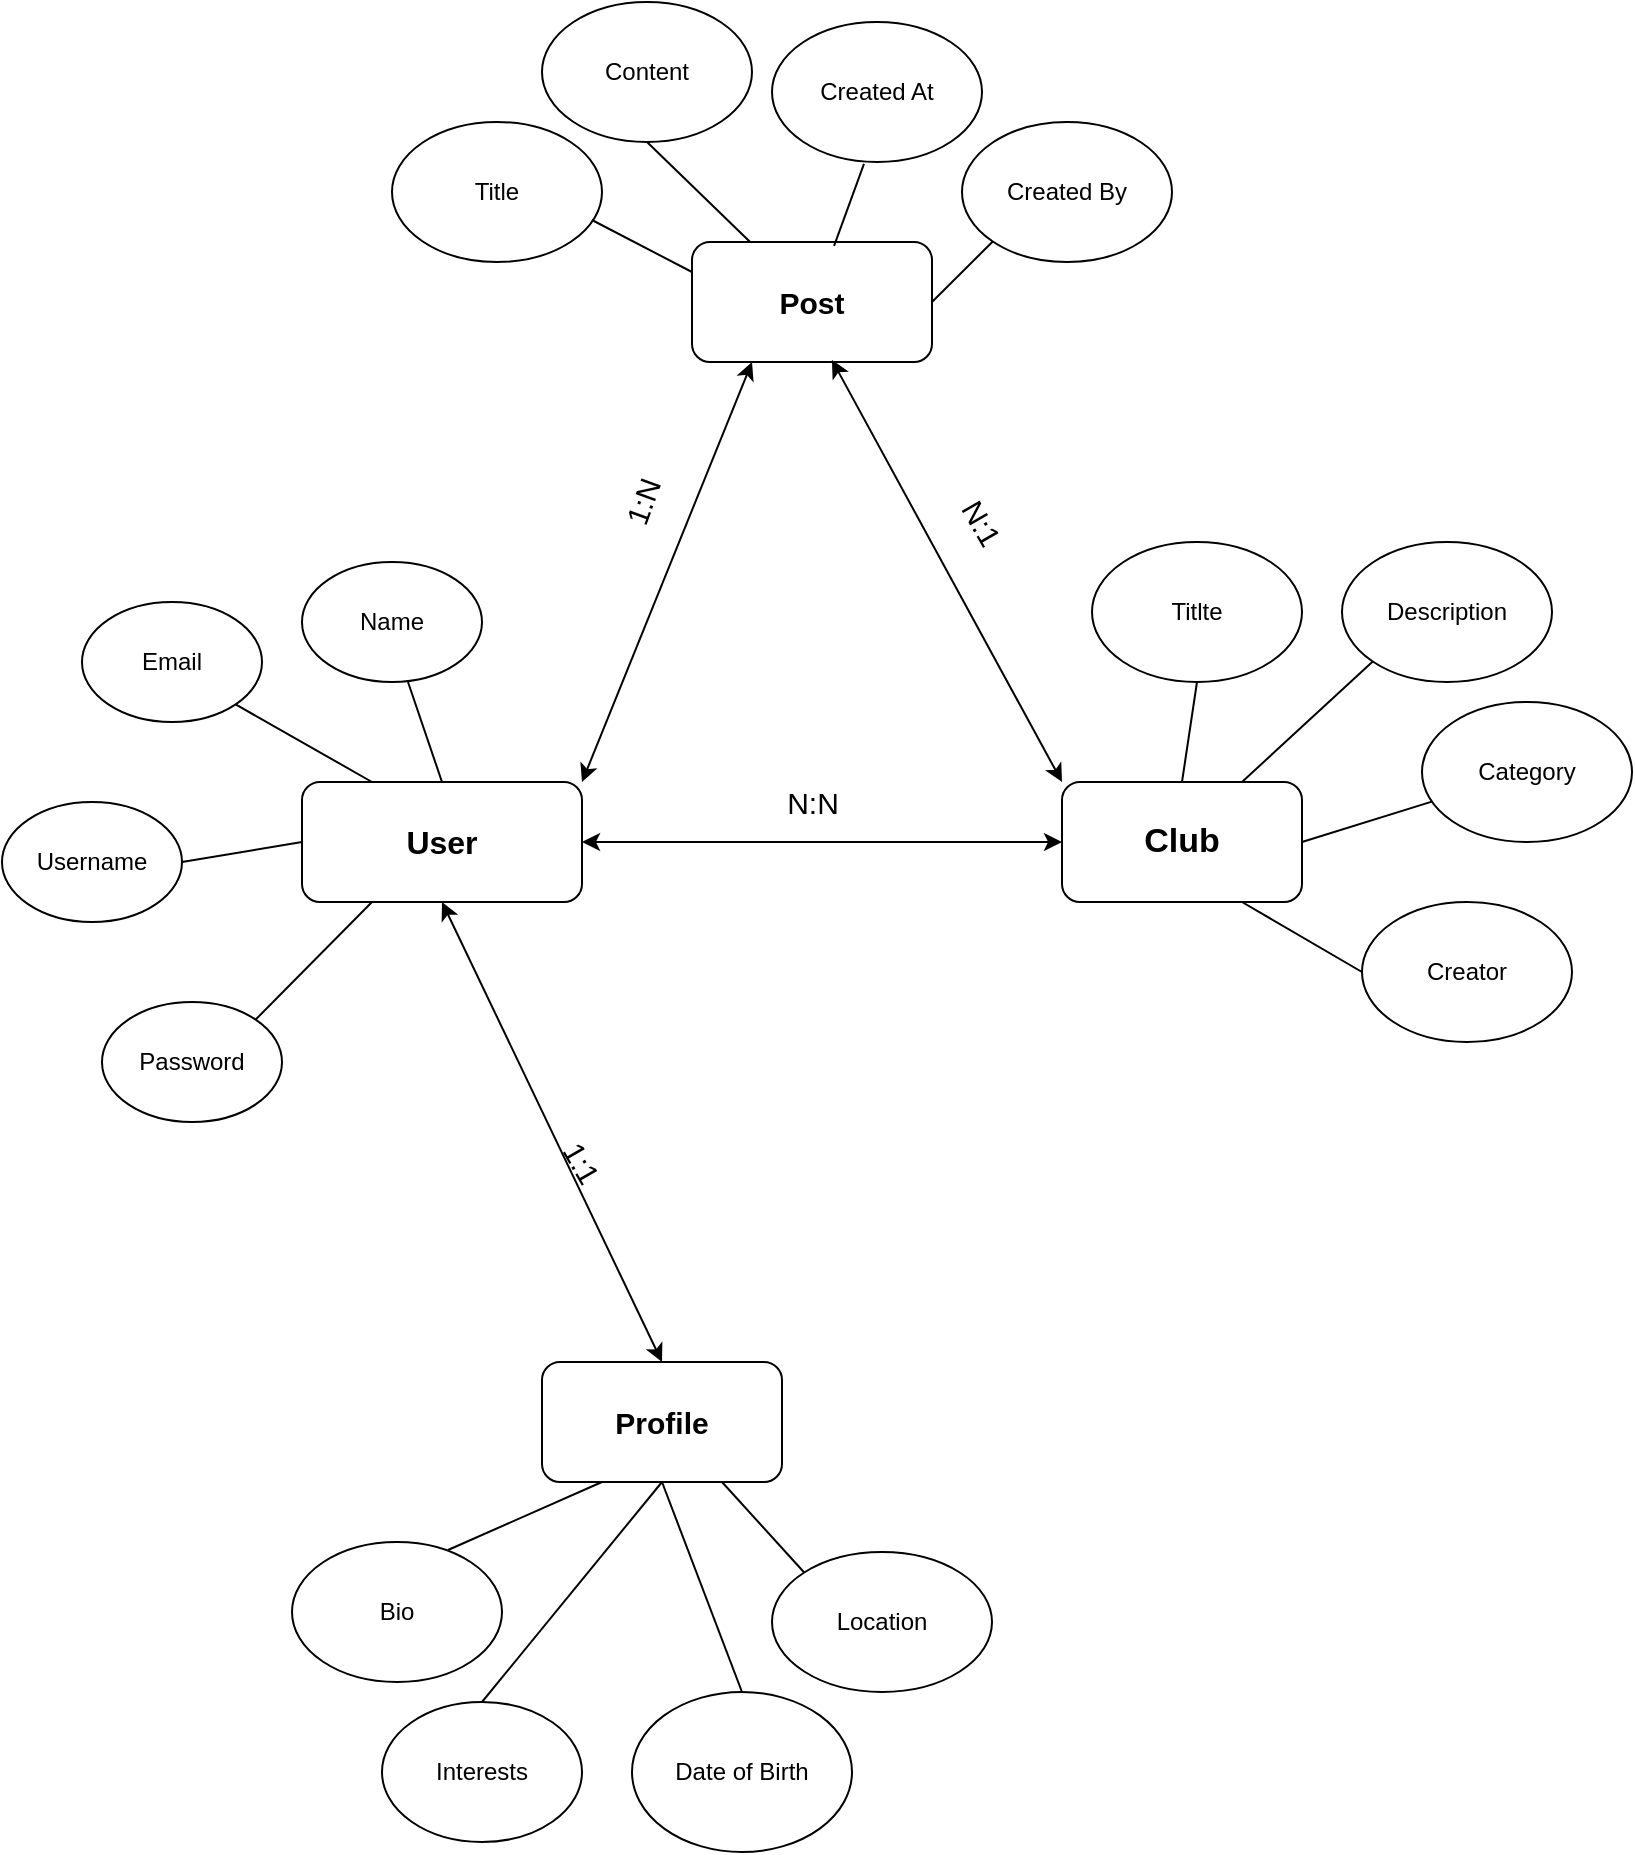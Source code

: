 <mxfile version="15.0.3" type="github">
  <diagram id="R2lEEEUBdFMjLlhIrx00" name="Page-1">
    <mxGraphModel dx="868" dy="464" grid="1" gridSize="10" guides="1" tooltips="1" connect="1" arrows="1" fold="1" page="1" pageScale="1" pageWidth="850" pageHeight="1100" math="0" shadow="0" extFonts="Permanent Marker^https://fonts.googleapis.com/css?family=Permanent+Marker">
      <root>
        <mxCell id="0" />
        <mxCell id="1" parent="0" />
        <mxCell id="jvarzodGkXvsKdxR9Tx0-2" value="&lt;b&gt;&lt;font style=&quot;font-size: 16px&quot;&gt;User&lt;/font&gt;&lt;/b&gt;" style="rounded=1;whiteSpace=wrap;html=1;" vertex="1" parent="1">
          <mxGeometry x="170" y="420" width="140" height="60" as="geometry" />
        </mxCell>
        <mxCell id="jvarzodGkXvsKdxR9Tx0-3" value="Username" style="ellipse;whiteSpace=wrap;html=1;" vertex="1" parent="1">
          <mxGeometry x="20" y="430" width="90" height="60" as="geometry" />
        </mxCell>
        <mxCell id="jvarzodGkXvsKdxR9Tx0-4" value="Email" style="ellipse;whiteSpace=wrap;html=1;" vertex="1" parent="1">
          <mxGeometry x="60" y="330" width="90" height="60" as="geometry" />
        </mxCell>
        <mxCell id="jvarzodGkXvsKdxR9Tx0-5" value="Name" style="ellipse;whiteSpace=wrap;html=1;" vertex="1" parent="1">
          <mxGeometry x="170" y="310" width="90" height="60" as="geometry" />
        </mxCell>
        <mxCell id="jvarzodGkXvsKdxR9Tx0-6" value="Password" style="ellipse;whiteSpace=wrap;html=1;" vertex="1" parent="1">
          <mxGeometry x="70" y="530" width="90" height="60" as="geometry" />
        </mxCell>
        <mxCell id="jvarzodGkXvsKdxR9Tx0-9" value="" style="endArrow=none;html=1;exitX=0.5;exitY=0;exitDx=0;exitDy=0;" edge="1" parent="1" source="jvarzodGkXvsKdxR9Tx0-2">
          <mxGeometry width="50" height="50" relative="1" as="geometry">
            <mxPoint x="400" y="570" as="sourcePoint" />
            <mxPoint x="223" y="370" as="targetPoint" />
          </mxGeometry>
        </mxCell>
        <mxCell id="jvarzodGkXvsKdxR9Tx0-10" value="" style="endArrow=none;html=1;exitX=1;exitY=1;exitDx=0;exitDy=0;entryX=0.25;entryY=0;entryDx=0;entryDy=0;" edge="1" parent="1" source="jvarzodGkXvsKdxR9Tx0-4" target="jvarzodGkXvsKdxR9Tx0-2">
          <mxGeometry width="50" height="50" relative="1" as="geometry">
            <mxPoint x="400" y="570" as="sourcePoint" />
            <mxPoint x="450" y="520" as="targetPoint" />
          </mxGeometry>
        </mxCell>
        <mxCell id="jvarzodGkXvsKdxR9Tx0-11" value="" style="endArrow=none;html=1;exitX=1;exitY=0.5;exitDx=0;exitDy=0;entryX=0;entryY=0.5;entryDx=0;entryDy=0;" edge="1" parent="1" source="jvarzodGkXvsKdxR9Tx0-3" target="jvarzodGkXvsKdxR9Tx0-2">
          <mxGeometry width="50" height="50" relative="1" as="geometry">
            <mxPoint x="400" y="570" as="sourcePoint" />
            <mxPoint x="450" y="520" as="targetPoint" />
          </mxGeometry>
        </mxCell>
        <mxCell id="jvarzodGkXvsKdxR9Tx0-12" value="" style="endArrow=none;html=1;exitX=1;exitY=0;exitDx=0;exitDy=0;entryX=0.25;entryY=1;entryDx=0;entryDy=0;" edge="1" parent="1" source="jvarzodGkXvsKdxR9Tx0-6" target="jvarzodGkXvsKdxR9Tx0-2">
          <mxGeometry width="50" height="50" relative="1" as="geometry">
            <mxPoint x="400" y="570" as="sourcePoint" />
            <mxPoint x="450" y="520" as="targetPoint" />
          </mxGeometry>
        </mxCell>
        <mxCell id="jvarzodGkXvsKdxR9Tx0-13" value="&lt;font style=&quot;font-size: 17px&quot;&gt;&lt;b&gt;Club&lt;/b&gt;&lt;/font&gt;" style="rounded=1;whiteSpace=wrap;html=1;" vertex="1" parent="1">
          <mxGeometry x="550" y="420" width="120" height="60" as="geometry" />
        </mxCell>
        <mxCell id="jvarzodGkXvsKdxR9Tx0-14" value="Titlte" style="ellipse;whiteSpace=wrap;html=1;" vertex="1" parent="1">
          <mxGeometry x="565" y="300" width="105" height="70" as="geometry" />
        </mxCell>
        <mxCell id="jvarzodGkXvsKdxR9Tx0-15" value="Description" style="ellipse;whiteSpace=wrap;html=1;" vertex="1" parent="1">
          <mxGeometry x="690" y="300" width="105" height="70" as="geometry" />
        </mxCell>
        <mxCell id="jvarzodGkXvsKdxR9Tx0-16" value="Category" style="ellipse;whiteSpace=wrap;html=1;" vertex="1" parent="1">
          <mxGeometry x="730" y="380" width="105" height="70" as="geometry" />
        </mxCell>
        <mxCell id="jvarzodGkXvsKdxR9Tx0-17" value="Creator" style="ellipse;whiteSpace=wrap;html=1;" vertex="1" parent="1">
          <mxGeometry x="700" y="480" width="105" height="70" as="geometry" />
        </mxCell>
        <mxCell id="jvarzodGkXvsKdxR9Tx0-18" value="" style="endArrow=none;html=1;entryX=0.5;entryY=1;entryDx=0;entryDy=0;exitX=0.5;exitY=0;exitDx=0;exitDy=0;" edge="1" parent="1" source="jvarzodGkXvsKdxR9Tx0-13" target="jvarzodGkXvsKdxR9Tx0-14">
          <mxGeometry width="50" height="50" relative="1" as="geometry">
            <mxPoint x="400" y="660" as="sourcePoint" />
            <mxPoint x="450" y="610" as="targetPoint" />
          </mxGeometry>
        </mxCell>
        <mxCell id="jvarzodGkXvsKdxR9Tx0-19" value="" style="endArrow=none;html=1;entryX=0;entryY=1;entryDx=0;entryDy=0;exitX=0.75;exitY=0;exitDx=0;exitDy=0;" edge="1" parent="1" source="jvarzodGkXvsKdxR9Tx0-13" target="jvarzodGkXvsKdxR9Tx0-15">
          <mxGeometry width="50" height="50" relative="1" as="geometry">
            <mxPoint x="400" y="560" as="sourcePoint" />
            <mxPoint x="450" y="510" as="targetPoint" />
          </mxGeometry>
        </mxCell>
        <mxCell id="jvarzodGkXvsKdxR9Tx0-20" value="" style="endArrow=none;html=1;exitX=1;exitY=0.5;exitDx=0;exitDy=0;" edge="1" parent="1" source="jvarzodGkXvsKdxR9Tx0-13" target="jvarzodGkXvsKdxR9Tx0-16">
          <mxGeometry width="50" height="50" relative="1" as="geometry">
            <mxPoint x="400" y="560" as="sourcePoint" />
            <mxPoint x="450" y="510" as="targetPoint" />
          </mxGeometry>
        </mxCell>
        <mxCell id="jvarzodGkXvsKdxR9Tx0-21" value="" style="endArrow=none;html=1;entryX=0;entryY=0.5;entryDx=0;entryDy=0;exitX=0.75;exitY=1;exitDx=0;exitDy=0;" edge="1" parent="1" source="jvarzodGkXvsKdxR9Tx0-13" target="jvarzodGkXvsKdxR9Tx0-17">
          <mxGeometry width="50" height="50" relative="1" as="geometry">
            <mxPoint x="400" y="560" as="sourcePoint" />
            <mxPoint x="450" y="510" as="targetPoint" />
          </mxGeometry>
        </mxCell>
        <mxCell id="jvarzodGkXvsKdxR9Tx0-22" value="" style="endArrow=classic;startArrow=classic;html=1;entryX=0;entryY=0.5;entryDx=0;entryDy=0;exitX=1;exitY=0.5;exitDx=0;exitDy=0;" edge="1" parent="1" source="jvarzodGkXvsKdxR9Tx0-2" target="jvarzodGkXvsKdxR9Tx0-13">
          <mxGeometry width="50" height="50" relative="1" as="geometry">
            <mxPoint x="400" y="560" as="sourcePoint" />
            <mxPoint x="450" y="510" as="targetPoint" />
          </mxGeometry>
        </mxCell>
        <mxCell id="jvarzodGkXvsKdxR9Tx0-23" value="&lt;font style=&quot;font-size: 15px&quot;&gt;N:N&lt;/font&gt;" style="text;html=1;resizable=0;autosize=1;align=center;verticalAlign=middle;points=[];fillColor=none;strokeColor=none;rounded=0;" vertex="1" parent="1">
          <mxGeometry x="405" y="420" width="40" height="20" as="geometry" />
        </mxCell>
        <mxCell id="jvarzodGkXvsKdxR9Tx0-24" value="&lt;b&gt;&lt;font style=&quot;font-size: 15px&quot;&gt;Post&lt;/font&gt;&lt;/b&gt;" style="rounded=1;whiteSpace=wrap;html=1;" vertex="1" parent="1">
          <mxGeometry x="365" y="150" width="120" height="60" as="geometry" />
        </mxCell>
        <mxCell id="jvarzodGkXvsKdxR9Tx0-25" value="Content" style="ellipse;whiteSpace=wrap;html=1;" vertex="1" parent="1">
          <mxGeometry x="290" y="30" width="105" height="70" as="geometry" />
        </mxCell>
        <mxCell id="jvarzodGkXvsKdxR9Tx0-26" value="Created At" style="ellipse;whiteSpace=wrap;html=1;" vertex="1" parent="1">
          <mxGeometry x="405" y="40" width="105" height="70" as="geometry" />
        </mxCell>
        <mxCell id="jvarzodGkXvsKdxR9Tx0-27" value="Created By" style="ellipse;whiteSpace=wrap;html=1;" vertex="1" parent="1">
          <mxGeometry x="500" y="90" width="105" height="70" as="geometry" />
        </mxCell>
        <mxCell id="jvarzodGkXvsKdxR9Tx0-28" value="Title" style="ellipse;whiteSpace=wrap;html=1;" vertex="1" parent="1">
          <mxGeometry x="215" y="90" width="105" height="70" as="geometry" />
        </mxCell>
        <mxCell id="jvarzodGkXvsKdxR9Tx0-29" value="" style="endArrow=none;html=1;entryX=0.952;entryY=0.7;entryDx=0;entryDy=0;exitX=0;exitY=0.25;exitDx=0;exitDy=0;entryPerimeter=0;" edge="1" parent="1" source="jvarzodGkXvsKdxR9Tx0-24" target="jvarzodGkXvsKdxR9Tx0-28">
          <mxGeometry width="50" height="50" relative="1" as="geometry">
            <mxPoint x="400" y="260" as="sourcePoint" />
            <mxPoint x="450" y="210" as="targetPoint" />
          </mxGeometry>
        </mxCell>
        <mxCell id="jvarzodGkXvsKdxR9Tx0-30" value="" style="endArrow=none;html=1;entryX=0.5;entryY=1;entryDx=0;entryDy=0;" edge="1" parent="1" source="jvarzodGkXvsKdxR9Tx0-24" target="jvarzodGkXvsKdxR9Tx0-25">
          <mxGeometry width="50" height="50" relative="1" as="geometry">
            <mxPoint x="400" y="260" as="sourcePoint" />
            <mxPoint x="450" y="210" as="targetPoint" />
          </mxGeometry>
        </mxCell>
        <mxCell id="jvarzodGkXvsKdxR9Tx0-31" value="" style="endArrow=none;html=1;entryX=0.438;entryY=1.014;entryDx=0;entryDy=0;entryPerimeter=0;exitX=0.592;exitY=0.033;exitDx=0;exitDy=0;exitPerimeter=0;" edge="1" parent="1" source="jvarzodGkXvsKdxR9Tx0-24" target="jvarzodGkXvsKdxR9Tx0-26">
          <mxGeometry width="50" height="50" relative="1" as="geometry">
            <mxPoint x="400" y="260" as="sourcePoint" />
            <mxPoint x="450" y="210" as="targetPoint" />
          </mxGeometry>
        </mxCell>
        <mxCell id="jvarzodGkXvsKdxR9Tx0-32" value="" style="endArrow=none;html=1;entryX=0;entryY=1;entryDx=0;entryDy=0;exitX=1;exitY=0.5;exitDx=0;exitDy=0;" edge="1" parent="1" source="jvarzodGkXvsKdxR9Tx0-24" target="jvarzodGkXvsKdxR9Tx0-27">
          <mxGeometry width="50" height="50" relative="1" as="geometry">
            <mxPoint x="400" y="260" as="sourcePoint" />
            <mxPoint x="450" y="210" as="targetPoint" />
          </mxGeometry>
        </mxCell>
        <mxCell id="jvarzodGkXvsKdxR9Tx0-33" value="" style="endArrow=classic;startArrow=classic;html=1;entryX=0.25;entryY=1;entryDx=0;entryDy=0;exitX=1;exitY=0;exitDx=0;exitDy=0;" edge="1" parent="1" source="jvarzodGkXvsKdxR9Tx0-2" target="jvarzodGkXvsKdxR9Tx0-24">
          <mxGeometry width="50" height="50" relative="1" as="geometry">
            <mxPoint x="300" y="430" as="sourcePoint" />
            <mxPoint x="450" y="410" as="targetPoint" />
          </mxGeometry>
        </mxCell>
        <mxCell id="jvarzodGkXvsKdxR9Tx0-34" value="&lt;font style=&quot;font-size: 15px&quot;&gt;1:N&lt;/font&gt;" style="text;html=1;resizable=0;autosize=1;align=center;verticalAlign=middle;points=[];fillColor=none;strokeColor=none;rounded=0;rotation=-70;" vertex="1" parent="1">
          <mxGeometry x="320" y="270" width="40" height="20" as="geometry" />
        </mxCell>
        <mxCell id="jvarzodGkXvsKdxR9Tx0-35" value="" style="endArrow=classic;startArrow=classic;html=1;entryX=0.583;entryY=0.983;entryDx=0;entryDy=0;entryPerimeter=0;exitX=0;exitY=0;exitDx=0;exitDy=0;" edge="1" parent="1" source="jvarzodGkXvsKdxR9Tx0-13" target="jvarzodGkXvsKdxR9Tx0-24">
          <mxGeometry width="50" height="50" relative="1" as="geometry">
            <mxPoint x="400" y="360" as="sourcePoint" />
            <mxPoint x="450" y="310" as="targetPoint" />
          </mxGeometry>
        </mxCell>
        <mxCell id="jvarzodGkXvsKdxR9Tx0-36" value="&lt;font style=&quot;font-size: 15px&quot;&gt;N:1&lt;/font&gt;" style="text;html=1;resizable=0;autosize=1;align=center;verticalAlign=middle;points=[];fillColor=none;strokeColor=none;rounded=0;rotation=60;" vertex="1" parent="1">
          <mxGeometry x="490" y="280" width="40" height="20" as="geometry" />
        </mxCell>
        <mxCell id="jvarzodGkXvsKdxR9Tx0-38" value="&lt;b&gt;&lt;font style=&quot;font-size: 15px&quot;&gt;Profile&lt;/font&gt;&lt;/b&gt;" style="rounded=1;whiteSpace=wrap;html=1;" vertex="1" parent="1">
          <mxGeometry x="290" y="710" width="120" height="60" as="geometry" />
        </mxCell>
        <mxCell id="jvarzodGkXvsKdxR9Tx0-39" value="Bio" style="ellipse;whiteSpace=wrap;html=1;" vertex="1" parent="1">
          <mxGeometry x="165" y="800" width="105" height="70" as="geometry" />
        </mxCell>
        <mxCell id="jvarzodGkXvsKdxR9Tx0-40" value="Interests" style="ellipse;whiteSpace=wrap;html=1;" vertex="1" parent="1">
          <mxGeometry x="210" y="880" width="100" height="70" as="geometry" />
        </mxCell>
        <mxCell id="jvarzodGkXvsKdxR9Tx0-41" value="Date of Birth" style="ellipse;whiteSpace=wrap;html=1;" vertex="1" parent="1">
          <mxGeometry x="335" y="875" width="110" height="80" as="geometry" />
        </mxCell>
        <mxCell id="jvarzodGkXvsKdxR9Tx0-42" value="Location" style="ellipse;whiteSpace=wrap;html=1;" vertex="1" parent="1">
          <mxGeometry x="405" y="805" width="110" height="70" as="geometry" />
        </mxCell>
        <mxCell id="jvarzodGkXvsKdxR9Tx0-43" value="" style="endArrow=none;html=1;exitX=0.743;exitY=0.057;exitDx=0;exitDy=0;exitPerimeter=0;entryX=0.25;entryY=1;entryDx=0;entryDy=0;" edge="1" parent="1" source="jvarzodGkXvsKdxR9Tx0-39" target="jvarzodGkXvsKdxR9Tx0-38">
          <mxGeometry width="50" height="50" relative="1" as="geometry">
            <mxPoint x="400" y="950" as="sourcePoint" />
            <mxPoint x="280" y="770" as="targetPoint" />
          </mxGeometry>
        </mxCell>
        <mxCell id="jvarzodGkXvsKdxR9Tx0-44" value="" style="endArrow=none;html=1;entryX=0.5;entryY=1;entryDx=0;entryDy=0;exitX=0.5;exitY=0;exitDx=0;exitDy=0;" edge="1" parent="1" source="jvarzodGkXvsKdxR9Tx0-40" target="jvarzodGkXvsKdxR9Tx0-38">
          <mxGeometry width="50" height="50" relative="1" as="geometry">
            <mxPoint x="400" y="950" as="sourcePoint" />
            <mxPoint x="450" y="900" as="targetPoint" />
          </mxGeometry>
        </mxCell>
        <mxCell id="jvarzodGkXvsKdxR9Tx0-45" value="" style="endArrow=none;html=1;entryX=0.5;entryY=1;entryDx=0;entryDy=0;exitX=0.5;exitY=0;exitDx=0;exitDy=0;" edge="1" parent="1" source="jvarzodGkXvsKdxR9Tx0-41" target="jvarzodGkXvsKdxR9Tx0-38">
          <mxGeometry width="50" height="50" relative="1" as="geometry">
            <mxPoint x="400" y="950" as="sourcePoint" />
            <mxPoint x="450" y="900" as="targetPoint" />
          </mxGeometry>
        </mxCell>
        <mxCell id="jvarzodGkXvsKdxR9Tx0-46" value="" style="endArrow=none;html=1;entryX=0.75;entryY=1;entryDx=0;entryDy=0;exitX=0;exitY=0;exitDx=0;exitDy=0;" edge="1" parent="1" source="jvarzodGkXvsKdxR9Tx0-42" target="jvarzodGkXvsKdxR9Tx0-38">
          <mxGeometry width="50" height="50" relative="1" as="geometry">
            <mxPoint x="400" y="950" as="sourcePoint" />
            <mxPoint x="450" y="900" as="targetPoint" />
          </mxGeometry>
        </mxCell>
        <mxCell id="jvarzodGkXvsKdxR9Tx0-47" value="" style="endArrow=classic;startArrow=classic;html=1;exitX=0.5;exitY=0;exitDx=0;exitDy=0;entryX=0.5;entryY=1;entryDx=0;entryDy=0;" edge="1" parent="1" source="jvarzodGkXvsKdxR9Tx0-38" target="jvarzodGkXvsKdxR9Tx0-2">
          <mxGeometry width="50" height="50" relative="1" as="geometry">
            <mxPoint x="400" y="550" as="sourcePoint" />
            <mxPoint x="450" y="500" as="targetPoint" />
          </mxGeometry>
        </mxCell>
        <mxCell id="jvarzodGkXvsKdxR9Tx0-48" value="&lt;font style=&quot;font-size: 15px&quot;&gt;1:1&lt;/font&gt;" style="text;html=1;resizable=0;autosize=1;align=center;verticalAlign=middle;points=[];fillColor=none;strokeColor=none;rounded=0;rotation=60;" vertex="1" parent="1">
          <mxGeometry x="290" y="600" width="40" height="20" as="geometry" />
        </mxCell>
      </root>
    </mxGraphModel>
  </diagram>
</mxfile>
